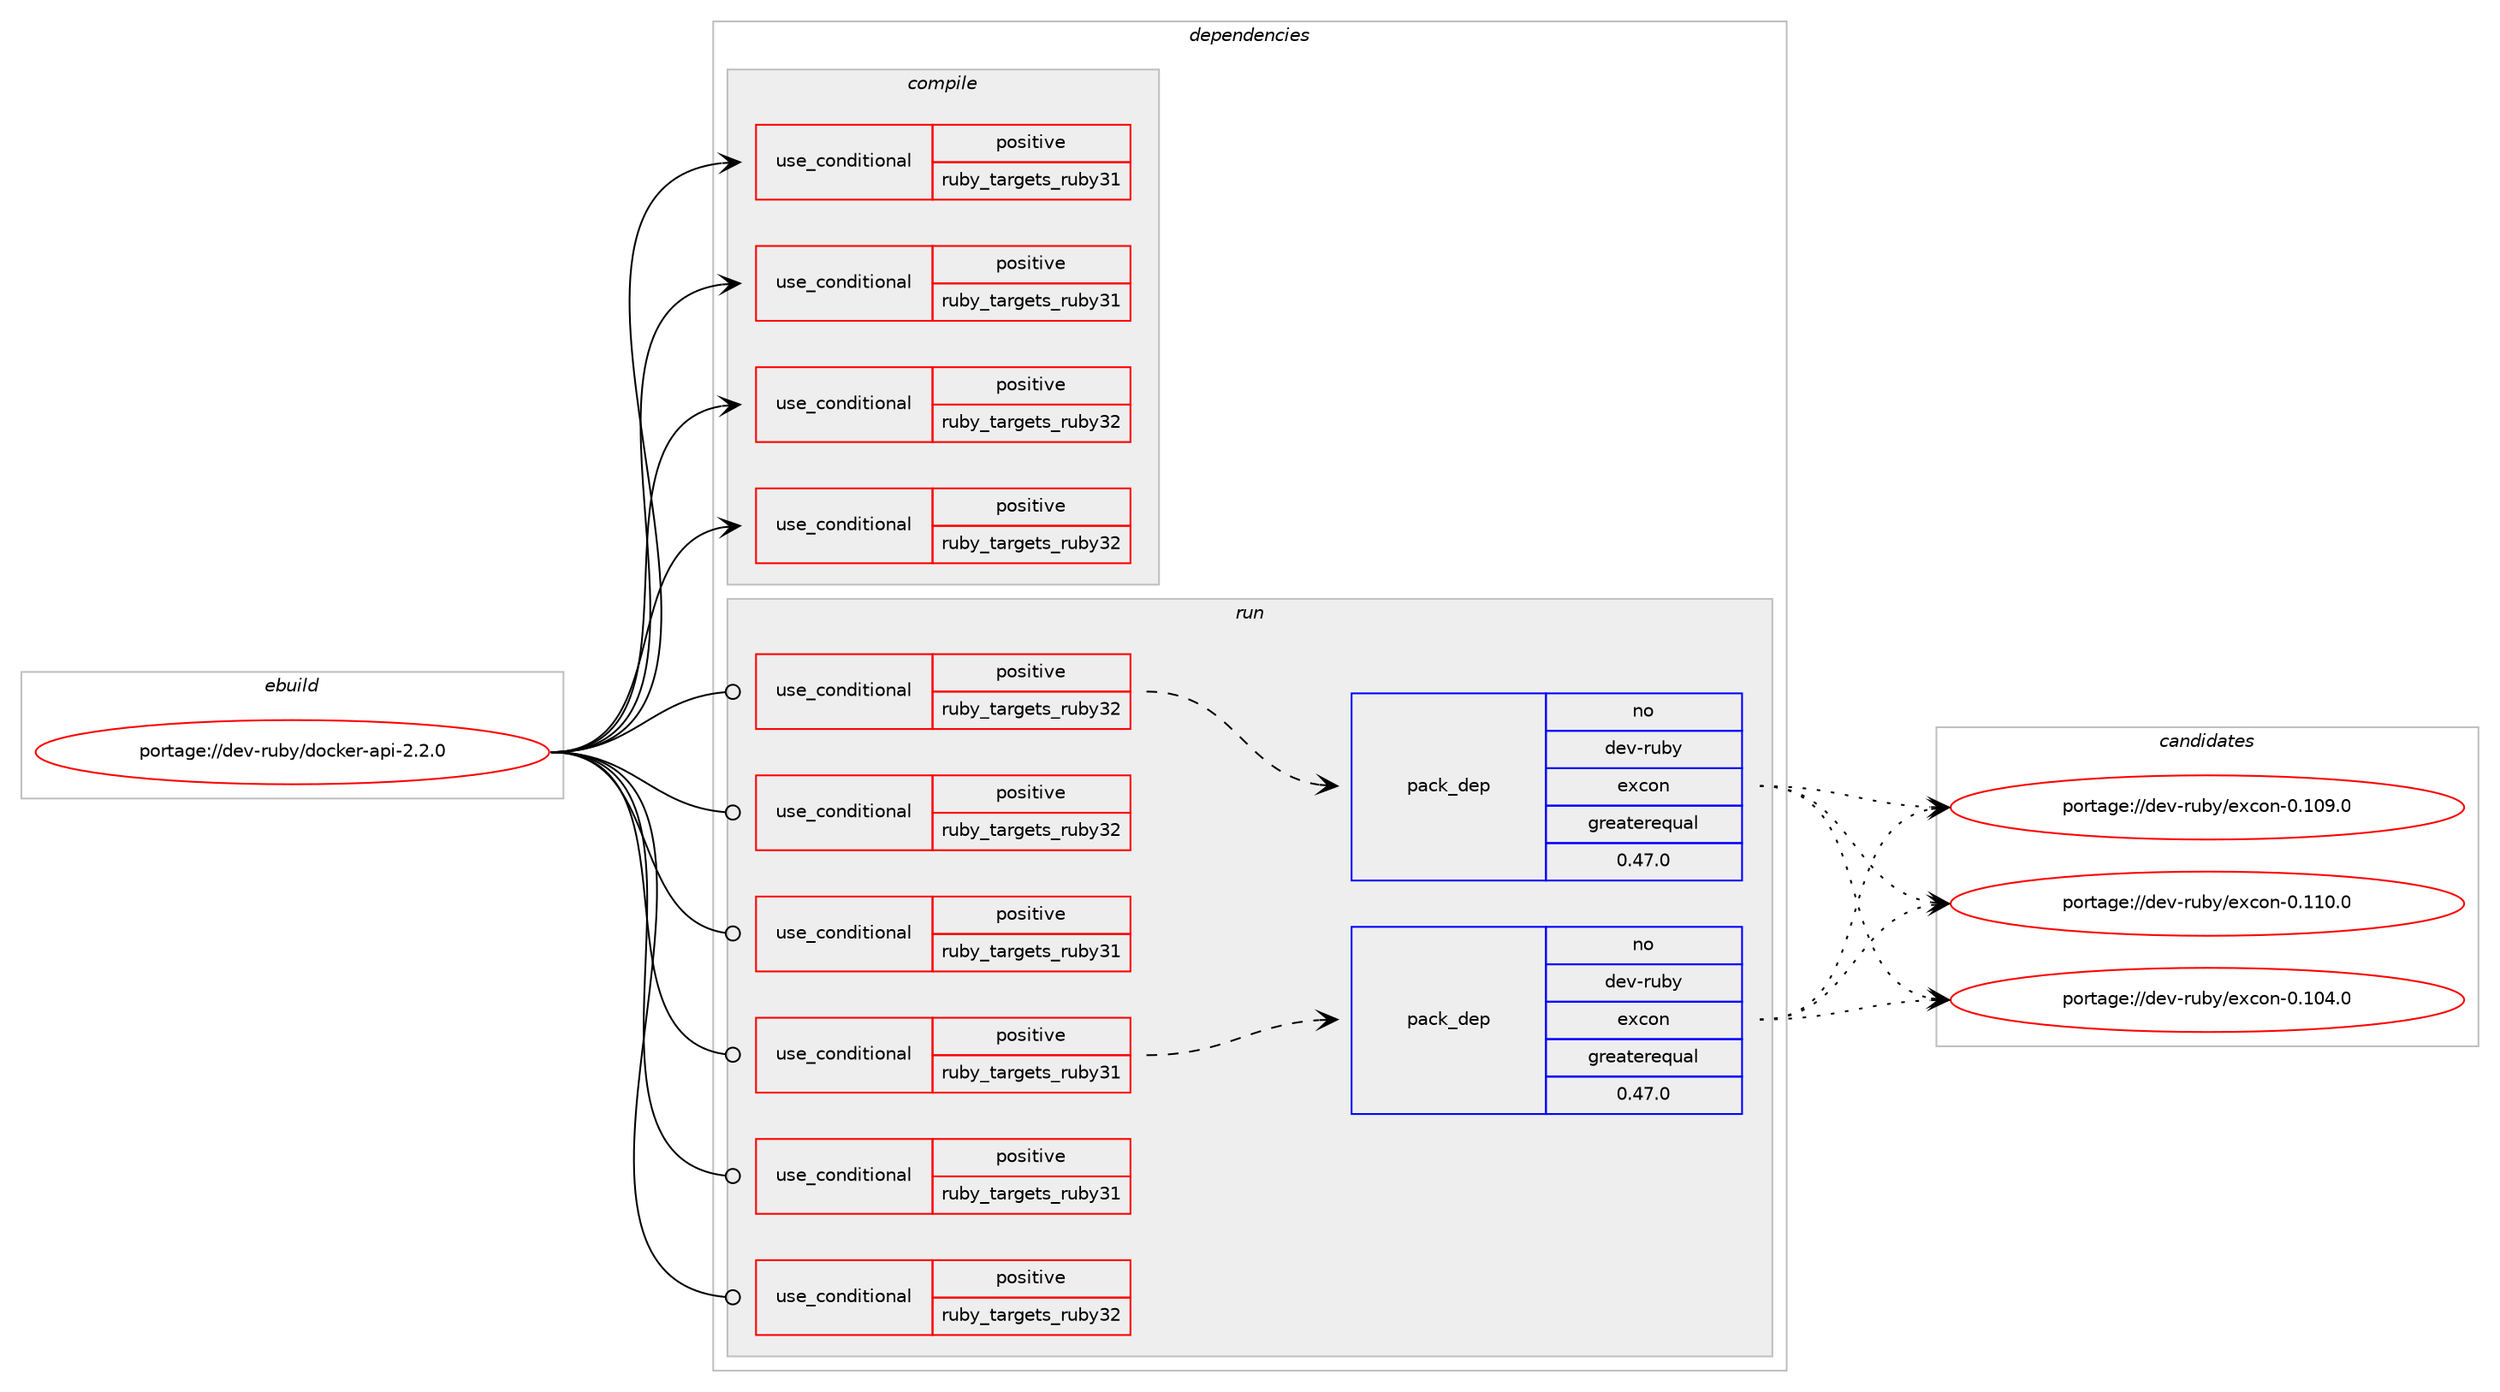 digraph prolog {

# *************
# Graph options
# *************

newrank=true;
concentrate=true;
compound=true;
graph [rankdir=LR,fontname=Helvetica,fontsize=10,ranksep=1.5];#, ranksep=2.5, nodesep=0.2];
edge  [arrowhead=vee];
node  [fontname=Helvetica,fontsize=10];

# **********
# The ebuild
# **********

subgraph cluster_leftcol {
color=gray;
rank=same;
label=<<i>ebuild</i>>;
id [label="portage://dev-ruby/docker-api-2.2.0", color=red, width=4, href="../dev-ruby/docker-api-2.2.0.svg"];
}

# ****************
# The dependencies
# ****************

subgraph cluster_midcol {
color=gray;
label=<<i>dependencies</i>>;
subgraph cluster_compile {
fillcolor="#eeeeee";
style=filled;
label=<<i>compile</i>>;
subgraph cond45538 {
dependency92539 [label=<<TABLE BORDER="0" CELLBORDER="1" CELLSPACING="0" CELLPADDING="4"><TR><TD ROWSPAN="3" CELLPADDING="10">use_conditional</TD></TR><TR><TD>positive</TD></TR><TR><TD>ruby_targets_ruby31</TD></TR></TABLE>>, shape=none, color=red];
# *** BEGIN UNKNOWN DEPENDENCY TYPE (TODO) ***
# dependency92539 -> package_dependency(portage://dev-ruby/docker-api-2.2.0,install,no,dev-lang,ruby,none,[,,],[slot(3.1)],[])
# *** END UNKNOWN DEPENDENCY TYPE (TODO) ***

}
id:e -> dependency92539:w [weight=20,style="solid",arrowhead="vee"];
subgraph cond45539 {
dependency92540 [label=<<TABLE BORDER="0" CELLBORDER="1" CELLSPACING="0" CELLPADDING="4"><TR><TD ROWSPAN="3" CELLPADDING="10">use_conditional</TD></TR><TR><TD>positive</TD></TR><TR><TD>ruby_targets_ruby31</TD></TR></TABLE>>, shape=none, color=red];
# *** BEGIN UNKNOWN DEPENDENCY TYPE (TODO) ***
# dependency92540 -> package_dependency(portage://dev-ruby/docker-api-2.2.0,install,no,virtual,rubygems,none,[,,],[],[use(enable(ruby_targets_ruby31),negative)])
# *** END UNKNOWN DEPENDENCY TYPE (TODO) ***

}
id:e -> dependency92540:w [weight=20,style="solid",arrowhead="vee"];
subgraph cond45540 {
dependency92541 [label=<<TABLE BORDER="0" CELLBORDER="1" CELLSPACING="0" CELLPADDING="4"><TR><TD ROWSPAN="3" CELLPADDING="10">use_conditional</TD></TR><TR><TD>positive</TD></TR><TR><TD>ruby_targets_ruby32</TD></TR></TABLE>>, shape=none, color=red];
# *** BEGIN UNKNOWN DEPENDENCY TYPE (TODO) ***
# dependency92541 -> package_dependency(portage://dev-ruby/docker-api-2.2.0,install,no,dev-lang,ruby,none,[,,],[slot(3.2)],[])
# *** END UNKNOWN DEPENDENCY TYPE (TODO) ***

}
id:e -> dependency92541:w [weight=20,style="solid",arrowhead="vee"];
subgraph cond45541 {
dependency92542 [label=<<TABLE BORDER="0" CELLBORDER="1" CELLSPACING="0" CELLPADDING="4"><TR><TD ROWSPAN="3" CELLPADDING="10">use_conditional</TD></TR><TR><TD>positive</TD></TR><TR><TD>ruby_targets_ruby32</TD></TR></TABLE>>, shape=none, color=red];
# *** BEGIN UNKNOWN DEPENDENCY TYPE (TODO) ***
# dependency92542 -> package_dependency(portage://dev-ruby/docker-api-2.2.0,install,no,virtual,rubygems,none,[,,],[],[use(enable(ruby_targets_ruby32),negative)])
# *** END UNKNOWN DEPENDENCY TYPE (TODO) ***

}
id:e -> dependency92542:w [weight=20,style="solid",arrowhead="vee"];
}
subgraph cluster_compileandrun {
fillcolor="#eeeeee";
style=filled;
label=<<i>compile and run</i>>;
}
subgraph cluster_run {
fillcolor="#eeeeee";
style=filled;
label=<<i>run</i>>;
subgraph cond45542 {
dependency92543 [label=<<TABLE BORDER="0" CELLBORDER="1" CELLSPACING="0" CELLPADDING="4"><TR><TD ROWSPAN="3" CELLPADDING="10">use_conditional</TD></TR><TR><TD>positive</TD></TR><TR><TD>ruby_targets_ruby31</TD></TR></TABLE>>, shape=none, color=red];
# *** BEGIN UNKNOWN DEPENDENCY TYPE (TODO) ***
# dependency92543 -> package_dependency(portage://dev-ruby/docker-api-2.2.0,run,no,dev-lang,ruby,none,[,,],[slot(3.1)],[])
# *** END UNKNOWN DEPENDENCY TYPE (TODO) ***

}
id:e -> dependency92543:w [weight=20,style="solid",arrowhead="odot"];
subgraph cond45543 {
dependency92544 [label=<<TABLE BORDER="0" CELLBORDER="1" CELLSPACING="0" CELLPADDING="4"><TR><TD ROWSPAN="3" CELLPADDING="10">use_conditional</TD></TR><TR><TD>positive</TD></TR><TR><TD>ruby_targets_ruby31</TD></TR></TABLE>>, shape=none, color=red];
subgraph pack45736 {
dependency92545 [label=<<TABLE BORDER="0" CELLBORDER="1" CELLSPACING="0" CELLPADDING="4" WIDTH="220"><TR><TD ROWSPAN="6" CELLPADDING="30">pack_dep</TD></TR><TR><TD WIDTH="110">no</TD></TR><TR><TD>dev-ruby</TD></TR><TR><TD>excon</TD></TR><TR><TD>greaterequal</TD></TR><TR><TD>0.47.0</TD></TR></TABLE>>, shape=none, color=blue];
}
dependency92544:e -> dependency92545:w [weight=20,style="dashed",arrowhead="vee"];
# *** BEGIN UNKNOWN DEPENDENCY TYPE (TODO) ***
# dependency92544 -> package_dependency(portage://dev-ruby/docker-api-2.2.0,run,no,dev-ruby,multi_json,none,[,,],[],[use(enable(ruby_targets_ruby31),negative)])
# *** END UNKNOWN DEPENDENCY TYPE (TODO) ***

}
id:e -> dependency92544:w [weight=20,style="solid",arrowhead="odot"];
subgraph cond45544 {
dependency92546 [label=<<TABLE BORDER="0" CELLBORDER="1" CELLSPACING="0" CELLPADDING="4"><TR><TD ROWSPAN="3" CELLPADDING="10">use_conditional</TD></TR><TR><TD>positive</TD></TR><TR><TD>ruby_targets_ruby31</TD></TR></TABLE>>, shape=none, color=red];
# *** BEGIN UNKNOWN DEPENDENCY TYPE (TODO) ***
# dependency92546 -> package_dependency(portage://dev-ruby/docker-api-2.2.0,run,no,virtual,rubygems,none,[,,],[],[use(enable(ruby_targets_ruby31),negative)])
# *** END UNKNOWN DEPENDENCY TYPE (TODO) ***

}
id:e -> dependency92546:w [weight=20,style="solid",arrowhead="odot"];
subgraph cond45545 {
dependency92547 [label=<<TABLE BORDER="0" CELLBORDER="1" CELLSPACING="0" CELLPADDING="4"><TR><TD ROWSPAN="3" CELLPADDING="10">use_conditional</TD></TR><TR><TD>positive</TD></TR><TR><TD>ruby_targets_ruby32</TD></TR></TABLE>>, shape=none, color=red];
# *** BEGIN UNKNOWN DEPENDENCY TYPE (TODO) ***
# dependency92547 -> package_dependency(portage://dev-ruby/docker-api-2.2.0,run,no,dev-lang,ruby,none,[,,],[slot(3.2)],[])
# *** END UNKNOWN DEPENDENCY TYPE (TODO) ***

}
id:e -> dependency92547:w [weight=20,style="solid",arrowhead="odot"];
subgraph cond45546 {
dependency92548 [label=<<TABLE BORDER="0" CELLBORDER="1" CELLSPACING="0" CELLPADDING="4"><TR><TD ROWSPAN="3" CELLPADDING="10">use_conditional</TD></TR><TR><TD>positive</TD></TR><TR><TD>ruby_targets_ruby32</TD></TR></TABLE>>, shape=none, color=red];
subgraph pack45737 {
dependency92549 [label=<<TABLE BORDER="0" CELLBORDER="1" CELLSPACING="0" CELLPADDING="4" WIDTH="220"><TR><TD ROWSPAN="6" CELLPADDING="30">pack_dep</TD></TR><TR><TD WIDTH="110">no</TD></TR><TR><TD>dev-ruby</TD></TR><TR><TD>excon</TD></TR><TR><TD>greaterequal</TD></TR><TR><TD>0.47.0</TD></TR></TABLE>>, shape=none, color=blue];
}
dependency92548:e -> dependency92549:w [weight=20,style="dashed",arrowhead="vee"];
# *** BEGIN UNKNOWN DEPENDENCY TYPE (TODO) ***
# dependency92548 -> package_dependency(portage://dev-ruby/docker-api-2.2.0,run,no,dev-ruby,multi_json,none,[,,],[],[use(enable(ruby_targets_ruby32),negative)])
# *** END UNKNOWN DEPENDENCY TYPE (TODO) ***

}
id:e -> dependency92548:w [weight=20,style="solid",arrowhead="odot"];
subgraph cond45547 {
dependency92550 [label=<<TABLE BORDER="0" CELLBORDER="1" CELLSPACING="0" CELLPADDING="4"><TR><TD ROWSPAN="3" CELLPADDING="10">use_conditional</TD></TR><TR><TD>positive</TD></TR><TR><TD>ruby_targets_ruby32</TD></TR></TABLE>>, shape=none, color=red];
# *** BEGIN UNKNOWN DEPENDENCY TYPE (TODO) ***
# dependency92550 -> package_dependency(portage://dev-ruby/docker-api-2.2.0,run,no,virtual,rubygems,none,[,,],[],[use(enable(ruby_targets_ruby32),negative)])
# *** END UNKNOWN DEPENDENCY TYPE (TODO) ***

}
id:e -> dependency92550:w [weight=20,style="solid",arrowhead="odot"];
}
}

# **************
# The candidates
# **************

subgraph cluster_choices {
rank=same;
color=gray;
label=<<i>candidates</i>>;

subgraph choice45736 {
color=black;
nodesep=1;
choice100101118451141179812147101120991111104548464948524648 [label="portage://dev-ruby/excon-0.104.0", color=red, width=4,href="../dev-ruby/excon-0.104.0.svg"];
choice100101118451141179812147101120991111104548464948574648 [label="portage://dev-ruby/excon-0.109.0", color=red, width=4,href="../dev-ruby/excon-0.109.0.svg"];
choice100101118451141179812147101120991111104548464949484648 [label="portage://dev-ruby/excon-0.110.0", color=red, width=4,href="../dev-ruby/excon-0.110.0.svg"];
dependency92545:e -> choice100101118451141179812147101120991111104548464948524648:w [style=dotted,weight="100"];
dependency92545:e -> choice100101118451141179812147101120991111104548464948574648:w [style=dotted,weight="100"];
dependency92545:e -> choice100101118451141179812147101120991111104548464949484648:w [style=dotted,weight="100"];
}
subgraph choice45737 {
color=black;
nodesep=1;
choice100101118451141179812147101120991111104548464948524648 [label="portage://dev-ruby/excon-0.104.0", color=red, width=4,href="../dev-ruby/excon-0.104.0.svg"];
choice100101118451141179812147101120991111104548464948574648 [label="portage://dev-ruby/excon-0.109.0", color=red, width=4,href="../dev-ruby/excon-0.109.0.svg"];
choice100101118451141179812147101120991111104548464949484648 [label="portage://dev-ruby/excon-0.110.0", color=red, width=4,href="../dev-ruby/excon-0.110.0.svg"];
dependency92549:e -> choice100101118451141179812147101120991111104548464948524648:w [style=dotted,weight="100"];
dependency92549:e -> choice100101118451141179812147101120991111104548464948574648:w [style=dotted,weight="100"];
dependency92549:e -> choice100101118451141179812147101120991111104548464949484648:w [style=dotted,weight="100"];
}
}

}
